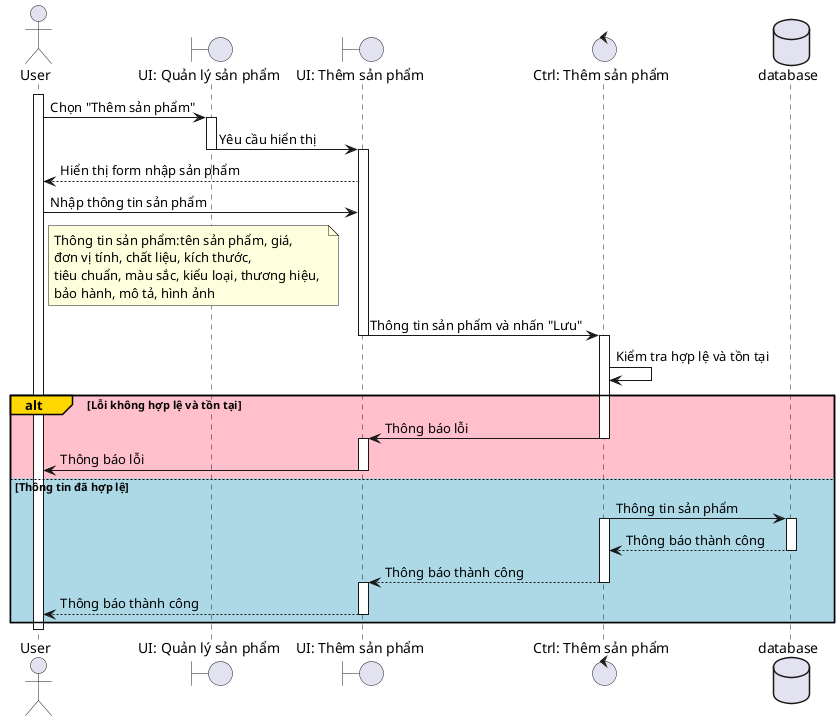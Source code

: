 @startuml SequenceAddNewProduct
actor User as user
boundary "UI: Quản lý sản phẩm" as ui_manageProduct
boundary "UI: Thêm sản phẩm" as ui_addProduct
control "Ctrl: Thêm sản phẩm" as ctrl_addProduct
database database

activate user
user -> ui_manageProduct: Chọn "Thêm sản phẩm"

activate ui_manageProduct
ui_manageProduct -> ui_addProduct: Yêu cầu hiển thị
deactivate ui_manageProduct

activate ui_addProduct
ui_addProduct --> user: Hiển thị form nhập sản phẩm
user -> ui_addProduct: Nhập thông tin sản phẩm
note right of user
Thông tin sản phẩm:tên sản phẩm, giá, 
đơn vị tính, chất liệu, kích thước, 
tiêu chuẩn, màu sắc, kiểu loại, thương hiệu, 
bảo hành, mô tả, hình ảnh
end note
ui_addProduct -> ctrl_addProduct: Thông tin sản phẩm và nhấn "Lưu"
deactivate ui_addProduct
activate ctrl_addProduct


ctrl_addProduct -> ctrl_addProduct: Kiểm tra hợp lệ và tồn tại

alt#Gold #Pink Lỗi không hợp lệ và tồn tại
    ctrl_addProduct -> ui_addProduct: Thông báo lỗi
    deactivate ctrl_addProduct
activate ui_addProduct
    ui_addProduct -> user: Thông báo lỗi
deactivate ui_addProduct
else #LightBlue Thông tin đã hợp lệ
    
    ctrl_addProduct -> database : Thông tin sản phẩm
activate ctrl_addProduct
activate database
    database --> ctrl_addProduct: Thông báo thành công
deactivate database

    ctrl_addProduct --> ui_addProduct: Thông báo thành công
deactivate ctrl_addProduct
activate ui_addProduct
    ui_addProduct --> user: Thông báo thành công
deactivate ui_addProduct
end
deactivate user
@enduml
